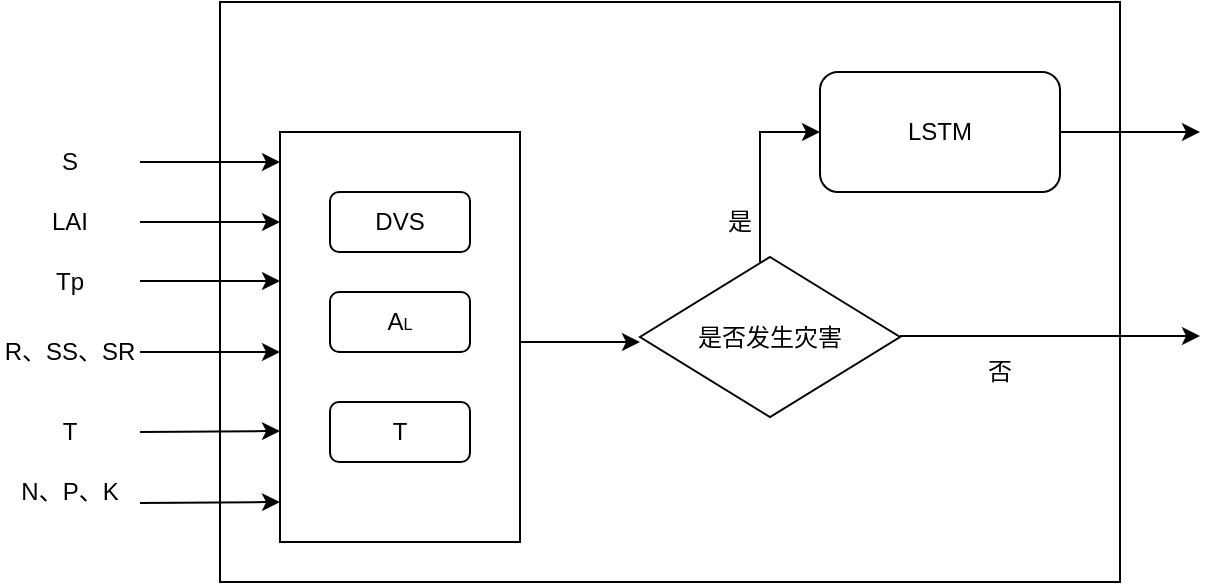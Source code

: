 <mxfile version="22.1.0" type="github">
  <diagram name="第 1 页" id="wAjerhzlpSoEGilm8JdT">
    <mxGraphModel dx="1001" dy="577" grid="1" gridSize="10" guides="1" tooltips="1" connect="1" arrows="1" fold="1" page="1" pageScale="1" pageWidth="827" pageHeight="1169" math="0" shadow="0">
      <root>
        <mxCell id="0" />
        <mxCell id="1" parent="0" />
        <mxCell id="uthBF2mPYl1_0nmI9Oaa-1" value="" style="rounded=0;whiteSpace=wrap;html=1;" vertex="1" parent="1">
          <mxGeometry x="240" y="130" width="450" height="290" as="geometry" />
        </mxCell>
        <mxCell id="uthBF2mPYl1_0nmI9Oaa-8" value="" style="rounded=0;whiteSpace=wrap;html=1;" vertex="1" parent="1">
          <mxGeometry x="270" y="195" width="120" height="205" as="geometry" />
        </mxCell>
        <mxCell id="uthBF2mPYl1_0nmI9Oaa-2" value="DVS" style="rounded=1;whiteSpace=wrap;html=1;" vertex="1" parent="1">
          <mxGeometry x="295" y="225" width="70" height="30" as="geometry" />
        </mxCell>
        <mxCell id="uthBF2mPYl1_0nmI9Oaa-3" value="是否发生灾害" style="rhombus;whiteSpace=wrap;html=1;" vertex="1" parent="1">
          <mxGeometry x="450" y="257.5" width="130" height="80" as="geometry" />
        </mxCell>
        <mxCell id="uthBF2mPYl1_0nmI9Oaa-4" value="A&lt;font style=&quot;font-size: 8px;&quot;&gt;L&lt;/font&gt;" style="rounded=1;whiteSpace=wrap;html=1;" vertex="1" parent="1">
          <mxGeometry x="295" y="275" width="70" height="30" as="geometry" />
        </mxCell>
        <mxCell id="uthBF2mPYl1_0nmI9Oaa-5" value="T" style="rounded=1;whiteSpace=wrap;html=1;" vertex="1" parent="1">
          <mxGeometry x="295" y="330" width="70" height="30" as="geometry" />
        </mxCell>
        <mxCell id="uthBF2mPYl1_0nmI9Oaa-9" value="" style="endArrow=classic;html=1;rounded=0;" edge="1" parent="1">
          <mxGeometry width="50" height="50" relative="1" as="geometry">
            <mxPoint x="200" y="240" as="sourcePoint" />
            <mxPoint x="270" y="240" as="targetPoint" />
          </mxGeometry>
        </mxCell>
        <mxCell id="uthBF2mPYl1_0nmI9Oaa-10" value="" style="endArrow=classic;html=1;rounded=0;" edge="1" parent="1">
          <mxGeometry width="50" height="50" relative="1" as="geometry">
            <mxPoint x="200" y="345" as="sourcePoint" />
            <mxPoint x="270" y="344.5" as="targetPoint" />
          </mxGeometry>
        </mxCell>
        <mxCell id="uthBF2mPYl1_0nmI9Oaa-11" value="" style="endArrow=classic;html=1;rounded=0;" edge="1" parent="1">
          <mxGeometry width="50" height="50" relative="1" as="geometry">
            <mxPoint x="200" y="305" as="sourcePoint" />
            <mxPoint x="270" y="305" as="targetPoint" />
          </mxGeometry>
        </mxCell>
        <mxCell id="uthBF2mPYl1_0nmI9Oaa-12" value="" style="endArrow=classic;html=1;rounded=0;" edge="1" parent="1">
          <mxGeometry width="50" height="50" relative="1" as="geometry">
            <mxPoint x="200" y="269.5" as="sourcePoint" />
            <mxPoint x="270" y="269.5" as="targetPoint" />
          </mxGeometry>
        </mxCell>
        <mxCell id="uthBF2mPYl1_0nmI9Oaa-14" value="LAI" style="text;html=1;strokeColor=none;fillColor=none;align=center;verticalAlign=middle;whiteSpace=wrap;rounded=0;" vertex="1" parent="1">
          <mxGeometry x="135" y="225" width="60" height="30" as="geometry" />
        </mxCell>
        <mxCell id="uthBF2mPYl1_0nmI9Oaa-15" value="Tp" style="text;html=1;strokeColor=none;fillColor=none;align=center;verticalAlign=middle;whiteSpace=wrap;rounded=0;" vertex="1" parent="1">
          <mxGeometry x="135" y="255" width="60" height="30" as="geometry" />
        </mxCell>
        <mxCell id="uthBF2mPYl1_0nmI9Oaa-18" value="R、SS、SR" style="text;html=1;strokeColor=none;fillColor=none;align=center;verticalAlign=middle;whiteSpace=wrap;rounded=0;" vertex="1" parent="1">
          <mxGeometry x="130" y="290" width="70" height="30" as="geometry" />
        </mxCell>
        <mxCell id="uthBF2mPYl1_0nmI9Oaa-19" value="T" style="text;html=1;strokeColor=none;fillColor=none;align=center;verticalAlign=middle;whiteSpace=wrap;rounded=0;" vertex="1" parent="1">
          <mxGeometry x="135" y="330" width="60" height="30" as="geometry" />
        </mxCell>
        <mxCell id="uthBF2mPYl1_0nmI9Oaa-20" value="" style="endArrow=classic;html=1;rounded=0;" edge="1" parent="1">
          <mxGeometry width="50" height="50" relative="1" as="geometry">
            <mxPoint x="200" y="380.5" as="sourcePoint" />
            <mxPoint x="270" y="380" as="targetPoint" />
          </mxGeometry>
        </mxCell>
        <mxCell id="uthBF2mPYl1_0nmI9Oaa-21" value="N、P、K" style="text;html=1;strokeColor=none;fillColor=none;align=center;verticalAlign=middle;whiteSpace=wrap;rounded=0;" vertex="1" parent="1">
          <mxGeometry x="135" y="360" width="60" height="30" as="geometry" />
        </mxCell>
        <mxCell id="uthBF2mPYl1_0nmI9Oaa-22" value="" style="endArrow=classic;html=1;rounded=0;" edge="1" parent="1">
          <mxGeometry width="50" height="50" relative="1" as="geometry">
            <mxPoint x="200" y="210" as="sourcePoint" />
            <mxPoint x="270" y="210" as="targetPoint" />
          </mxGeometry>
        </mxCell>
        <mxCell id="uthBF2mPYl1_0nmI9Oaa-23" value="S" style="text;html=1;strokeColor=none;fillColor=none;align=center;verticalAlign=middle;whiteSpace=wrap;rounded=0;" vertex="1" parent="1">
          <mxGeometry x="135" y="195" width="60" height="30" as="geometry" />
        </mxCell>
        <mxCell id="uthBF2mPYl1_0nmI9Oaa-26" value="" style="endArrow=classic;html=1;rounded=0;" edge="1" parent="1">
          <mxGeometry width="50" height="50" relative="1" as="geometry">
            <mxPoint x="390" y="300" as="sourcePoint" />
            <mxPoint x="450" y="300" as="targetPoint" />
          </mxGeometry>
        </mxCell>
        <mxCell id="uthBF2mPYl1_0nmI9Oaa-27" value="" style="endArrow=classic;html=1;rounded=0;entryX=0;entryY=0.5;entryDx=0;entryDy=0;" edge="1" parent="1" target="uthBF2mPYl1_0nmI9Oaa-28">
          <mxGeometry width="50" height="50" relative="1" as="geometry">
            <mxPoint x="510" y="260" as="sourcePoint" />
            <mxPoint x="560" y="210" as="targetPoint" />
            <Array as="points">
              <mxPoint x="510" y="195" />
            </Array>
          </mxGeometry>
        </mxCell>
        <mxCell id="uthBF2mPYl1_0nmI9Oaa-28" value="LSTM" style="rounded=1;whiteSpace=wrap;html=1;" vertex="1" parent="1">
          <mxGeometry x="540" y="165" width="120" height="60" as="geometry" />
        </mxCell>
        <mxCell id="uthBF2mPYl1_0nmI9Oaa-29" value="" style="endArrow=classic;html=1;rounded=0;" edge="1" parent="1">
          <mxGeometry width="50" height="50" relative="1" as="geometry">
            <mxPoint x="660" y="195" as="sourcePoint" />
            <mxPoint x="730" y="195" as="targetPoint" />
          </mxGeometry>
        </mxCell>
        <mxCell id="uthBF2mPYl1_0nmI9Oaa-31" value="" style="endArrow=classic;html=1;rounded=0;" edge="1" parent="1">
          <mxGeometry width="50" height="50" relative="1" as="geometry">
            <mxPoint x="580" y="297" as="sourcePoint" />
            <mxPoint x="730" y="297" as="targetPoint" />
          </mxGeometry>
        </mxCell>
        <mxCell id="uthBF2mPYl1_0nmI9Oaa-32" value="是" style="text;html=1;strokeColor=none;fillColor=none;align=center;verticalAlign=middle;whiteSpace=wrap;rounded=0;" vertex="1" parent="1">
          <mxGeometry x="470" y="225" width="60" height="30" as="geometry" />
        </mxCell>
        <mxCell id="uthBF2mPYl1_0nmI9Oaa-33" value="否" style="text;html=1;strokeColor=none;fillColor=none;align=center;verticalAlign=middle;whiteSpace=wrap;rounded=0;" vertex="1" parent="1">
          <mxGeometry x="600" y="300" width="60" height="30" as="geometry" />
        </mxCell>
      </root>
    </mxGraphModel>
  </diagram>
</mxfile>

